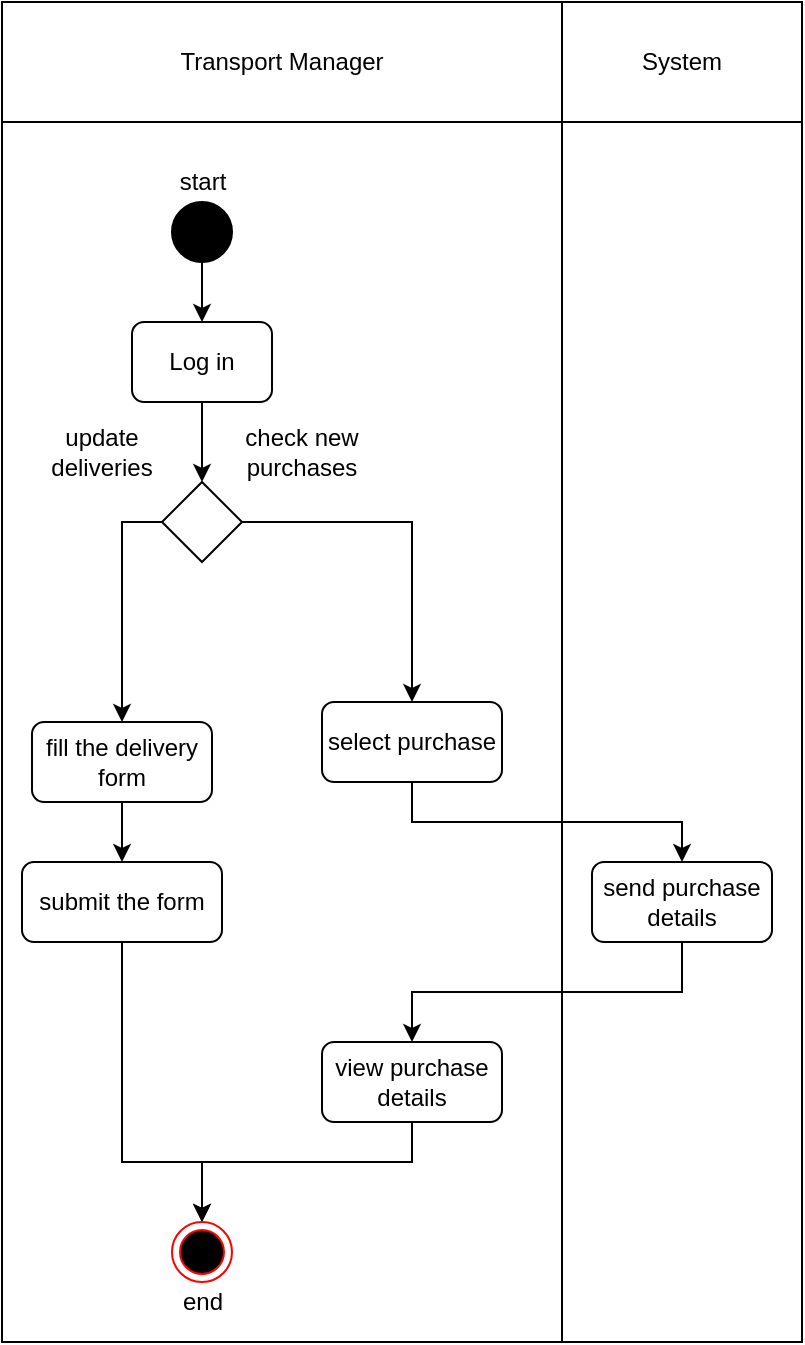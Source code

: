 <mxfile version="19.0.0" type="device"><diagram id="wE0gOzkepLGk7Pa_rHWA" name="Page-1"><mxGraphModel dx="1085" dy="603" grid="1" gridSize="10" guides="1" tooltips="1" connect="1" arrows="1" fold="1" page="1" pageScale="1" pageWidth="850" pageHeight="1100" math="0" shadow="0"><root><mxCell id="0"/><mxCell id="1" parent="0"/><mxCell id="XEkY78DAILvna2D_t5lT-1" value="Transport Manager" style="rounded=0;whiteSpace=wrap;html=1;" vertex="1" parent="1"><mxGeometry y="40" width="280" height="60" as="geometry"/></mxCell><mxCell id="XEkY78DAILvna2D_t5lT-29" style="edgeStyle=orthogonalEdgeStyle;rounded=0;orthogonalLoop=1;jettySize=auto;html=1;exitX=0.5;exitY=1;exitDx=0;exitDy=0;entryX=0.5;entryY=0;entryDx=0;entryDy=0;" edge="1" parent="1" source="XEkY78DAILvna2D_t5lT-2" target="XEkY78DAILvna2D_t5lT-4"><mxGeometry relative="1" as="geometry"/></mxCell><mxCell id="XEkY78DAILvna2D_t5lT-2" value="" style="ellipse;whiteSpace=wrap;html=1;aspect=fixed;fillColor=#000000;" vertex="1" parent="1"><mxGeometry x="85" y="140" width="30" height="30" as="geometry"/></mxCell><mxCell id="XEkY78DAILvna2D_t5lT-3" value="start" style="text;html=1;align=center;verticalAlign=middle;resizable=0;points=[];autosize=1;strokeColor=none;fillColor=none;" vertex="1" parent="1"><mxGeometry x="80" y="120" width="40" height="20" as="geometry"/></mxCell><mxCell id="XEkY78DAILvna2D_t5lT-30" style="edgeStyle=orthogonalEdgeStyle;rounded=0;orthogonalLoop=1;jettySize=auto;html=1;exitX=0.5;exitY=1;exitDx=0;exitDy=0;entryX=0.5;entryY=0;entryDx=0;entryDy=0;" edge="1" parent="1" source="XEkY78DAILvna2D_t5lT-4" target="XEkY78DAILvna2D_t5lT-10"><mxGeometry relative="1" as="geometry"/></mxCell><mxCell id="XEkY78DAILvna2D_t5lT-4" value="Log in" style="rounded=1;whiteSpace=wrap;html=1;fillColor=#FFFFFF;" vertex="1" parent="1"><mxGeometry x="65" y="200" width="70" height="40" as="geometry"/></mxCell><mxCell id="XEkY78DAILvna2D_t5lT-13" style="edgeStyle=orthogonalEdgeStyle;rounded=0;orthogonalLoop=1;jettySize=auto;html=1;exitX=0.5;exitY=1;exitDx=0;exitDy=0;entryX=0.5;entryY=0;entryDx=0;entryDy=0;" edge="1" parent="1" source="XEkY78DAILvna2D_t5lT-5" target="XEkY78DAILvna2D_t5lT-12"><mxGeometry relative="1" as="geometry"/></mxCell><mxCell id="XEkY78DAILvna2D_t5lT-5" value="fill the delivery form" style="rounded=1;whiteSpace=wrap;html=1;fillColor=#FFFFFF;" vertex="1" parent="1"><mxGeometry x="15" y="400" width="90" height="40" as="geometry"/></mxCell><mxCell id="XEkY78DAILvna2D_t5lT-7" value="update deliveries" style="text;html=1;strokeColor=none;fillColor=none;align=center;verticalAlign=middle;whiteSpace=wrap;rounded=0;" vertex="1" parent="1"><mxGeometry x="20" y="250" width="60" height="30" as="geometry"/></mxCell><mxCell id="XEkY78DAILvna2D_t5lT-8" value="check new purchases" style="text;html=1;strokeColor=none;fillColor=none;align=center;verticalAlign=middle;whiteSpace=wrap;rounded=0;" vertex="1" parent="1"><mxGeometry x="120" y="250" width="60" height="30" as="geometry"/></mxCell><mxCell id="XEkY78DAILvna2D_t5lT-11" style="edgeStyle=orthogonalEdgeStyle;rounded=0;orthogonalLoop=1;jettySize=auto;html=1;exitX=0;exitY=0.5;exitDx=0;exitDy=0;entryX=0.5;entryY=0;entryDx=0;entryDy=0;" edge="1" parent="1" source="XEkY78DAILvna2D_t5lT-10" target="XEkY78DAILvna2D_t5lT-5"><mxGeometry relative="1" as="geometry"/></mxCell><mxCell id="XEkY78DAILvna2D_t5lT-16" style="edgeStyle=orthogonalEdgeStyle;rounded=0;orthogonalLoop=1;jettySize=auto;html=1;exitX=1;exitY=0.5;exitDx=0;exitDy=0;entryX=0.5;entryY=0;entryDx=0;entryDy=0;" edge="1" parent="1" source="XEkY78DAILvna2D_t5lT-10" target="XEkY78DAILvna2D_t5lT-14"><mxGeometry relative="1" as="geometry"/></mxCell><mxCell id="XEkY78DAILvna2D_t5lT-10" value="" style="rhombus;whiteSpace=wrap;html=1;fillColor=#FFFFFF;" vertex="1" parent="1"><mxGeometry x="80" y="280" width="40" height="40" as="geometry"/></mxCell><mxCell id="XEkY78DAILvna2D_t5lT-25" style="edgeStyle=orthogonalEdgeStyle;rounded=0;orthogonalLoop=1;jettySize=auto;html=1;exitX=0.5;exitY=1;exitDx=0;exitDy=0;entryX=0.5;entryY=0;entryDx=0;entryDy=0;" edge="1" parent="1" source="XEkY78DAILvna2D_t5lT-12" target="XEkY78DAILvna2D_t5lT-23"><mxGeometry relative="1" as="geometry"><Array as="points"><mxPoint x="60" y="620"/><mxPoint x="100" y="620"/></Array></mxGeometry></mxCell><mxCell id="XEkY78DAILvna2D_t5lT-12" value="submit the form" style="rounded=1;whiteSpace=wrap;html=1;fillColor=#FFFFFF;" vertex="1" parent="1"><mxGeometry x="10" y="470" width="100" height="40" as="geometry"/></mxCell><mxCell id="XEkY78DAILvna2D_t5lT-17" style="edgeStyle=orthogonalEdgeStyle;rounded=0;orthogonalLoop=1;jettySize=auto;html=1;exitX=0.5;exitY=1;exitDx=0;exitDy=0;entryX=0.5;entryY=0;entryDx=0;entryDy=0;" edge="1" parent="1" source="XEkY78DAILvna2D_t5lT-14" target="XEkY78DAILvna2D_t5lT-15"><mxGeometry relative="1" as="geometry"/></mxCell><mxCell id="XEkY78DAILvna2D_t5lT-14" value="select purchase" style="rounded=1;whiteSpace=wrap;html=1;fillColor=#FFFFFF;" vertex="1" parent="1"><mxGeometry x="160" y="390" width="90" height="40" as="geometry"/></mxCell><mxCell id="XEkY78DAILvna2D_t5lT-20" style="edgeStyle=orthogonalEdgeStyle;rounded=0;orthogonalLoop=1;jettySize=auto;html=1;exitX=0.5;exitY=1;exitDx=0;exitDy=0;entryX=0.5;entryY=0;entryDx=0;entryDy=0;" edge="1" parent="1" source="XEkY78DAILvna2D_t5lT-15" target="XEkY78DAILvna2D_t5lT-19"><mxGeometry relative="1" as="geometry"/></mxCell><mxCell id="XEkY78DAILvna2D_t5lT-15" value="send purchase details" style="rounded=1;whiteSpace=wrap;html=1;fillColor=#FFFFFF;" vertex="1" parent="1"><mxGeometry x="295" y="470" width="90" height="40" as="geometry"/></mxCell><mxCell id="XEkY78DAILvna2D_t5lT-18" value="System" style="rounded=0;whiteSpace=wrap;html=1;" vertex="1" parent="1"><mxGeometry x="280" y="40" width="120" height="60" as="geometry"/></mxCell><mxCell id="XEkY78DAILvna2D_t5lT-26" style="edgeStyle=orthogonalEdgeStyle;rounded=0;orthogonalLoop=1;jettySize=auto;html=1;exitX=0.5;exitY=1;exitDx=0;exitDy=0;entryX=0.5;entryY=0;entryDx=0;entryDy=0;" edge="1" parent="1" source="XEkY78DAILvna2D_t5lT-19" target="XEkY78DAILvna2D_t5lT-23"><mxGeometry relative="1" as="geometry"><Array as="points"><mxPoint x="205" y="620"/><mxPoint x="100" y="620"/></Array></mxGeometry></mxCell><mxCell id="XEkY78DAILvna2D_t5lT-19" value="view purchase details" style="rounded=1;whiteSpace=wrap;html=1;fillColor=#FFFFFF;" vertex="1" parent="1"><mxGeometry x="160" y="560" width="90" height="40" as="geometry"/></mxCell><mxCell id="XEkY78DAILvna2D_t5lT-23" value="" style="ellipse;html=1;shape=endState;fillColor=#000000;strokeColor=#ff0000;" vertex="1" parent="1"><mxGeometry x="85" y="650" width="30" height="30" as="geometry"/></mxCell><mxCell id="XEkY78DAILvna2D_t5lT-24" value="end" style="text;html=1;align=center;verticalAlign=middle;resizable=0;points=[];autosize=1;strokeColor=none;fillColor=none;" vertex="1" parent="1"><mxGeometry x="80" y="680" width="40" height="20" as="geometry"/></mxCell><mxCell id="XEkY78DAILvna2D_t5lT-27" value="" style="rounded=0;whiteSpace=wrap;html=1;fillColor=none;" vertex="1" parent="1"><mxGeometry y="100" width="280" height="610" as="geometry"/></mxCell><mxCell id="XEkY78DAILvna2D_t5lT-28" value="" style="rounded=0;whiteSpace=wrap;html=1;fillColor=none;" vertex="1" parent="1"><mxGeometry x="280" y="100" width="120" height="610" as="geometry"/></mxCell></root></mxGraphModel></diagram></mxfile>